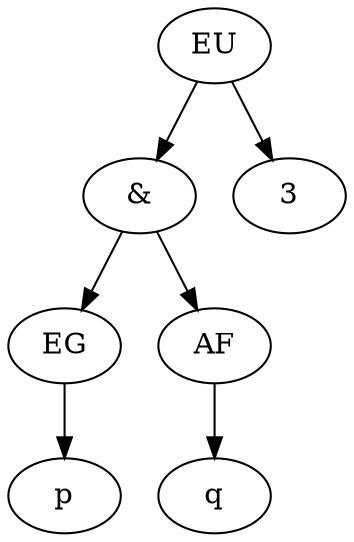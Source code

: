 digraph g {
1 [label="EU"]
2 [label="&"]
10 [label="q"]
4 [label="EG"]
5 [label="AF"]
8 [label="p"]
1 -> 2
1 -> 3
2 -> 4
2 -> 5
5 -> 10
4 -> 8
}
